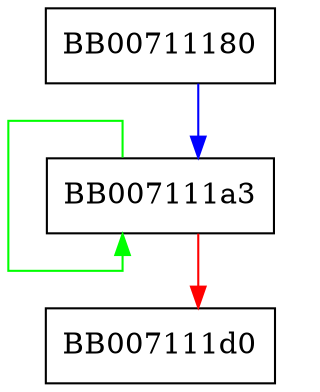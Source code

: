 digraph _aesni_encrypt3 {
  node [shape="box"];
  graph [splines=ortho];
  BB00711180 -> BB007111a3 [color="blue"];
  BB007111a3 -> BB007111a3 [color="green"];
  BB007111a3 -> BB007111d0 [color="red"];
}